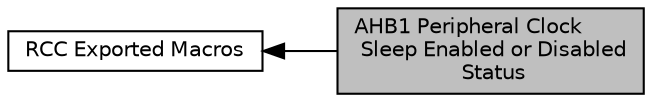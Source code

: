 digraph "AHB1 Peripheral Clock Sleep Enabled or Disabled Status"
{
  edge [fontname="Helvetica",fontsize="10",labelfontname="Helvetica",labelfontsize="10"];
  node [fontname="Helvetica",fontsize="10",shape=box];
  rankdir=LR;
  Node1 [label="AHB1 Peripheral Clock\l Sleep Enabled or Disabled\l Status",height=0.2,width=0.4,color="black", fillcolor="grey75", style="filled", fontcolor="black",tooltip="Check whether the AHB1 peripheral clock during Low Power (Sleep) mode is enabled or not."];
  Node2 [label="RCC Exported Macros",height=0.2,width=0.4,color="black", fillcolor="white", style="filled",URL="$group___r_c_c___exported___macros.html",tooltip=" "];
  Node2->Node1 [shape=plaintext, dir="back", style="solid"];
}

